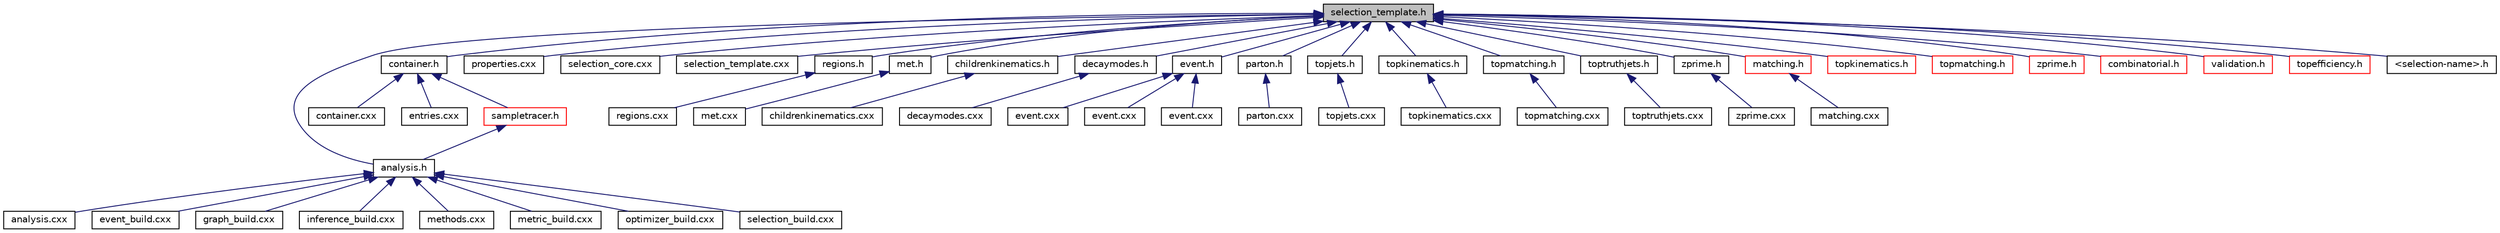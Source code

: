 digraph "selection_template.h"
{
 // INTERACTIVE_SVG=YES
 // LATEX_PDF_SIZE
  edge [fontname="Helvetica",fontsize="10",labelfontname="Helvetica",labelfontsize="10"];
  node [fontname="Helvetica",fontsize="10",shape=record];
  Node1 [label="selection_template.h",height=0.2,width=0.4,color="black", fillcolor="grey75", style="filled", fontcolor="black",tooltip=" "];
  Node1 -> Node2 [dir="back",color="midnightblue",fontsize="10",style="solid",fontname="Helvetica"];
  Node2 [label="analysis.h",height=0.2,width=0.4,color="black", fillcolor="white", style="filled",URL="$analysis_8h.html",tooltip="Defines the analysis class, the central orchestrator for physics analysis tasks."];
  Node2 -> Node3 [dir="back",color="midnightblue",fontsize="10",style="solid",fontname="Helvetica"];
  Node3 [label="analysis.cxx",height=0.2,width=0.4,color="black", fillcolor="white", style="filled",URL="$analysis_8cxx.html",tooltip=" "];
  Node2 -> Node4 [dir="back",color="midnightblue",fontsize="10",style="solid",fontname="Helvetica"];
  Node4 [label="event_build.cxx",height=0.2,width=0.4,color="black", fillcolor="white", style="filled",URL="$event__build_8cxx.html",tooltip=" "];
  Node2 -> Node5 [dir="back",color="midnightblue",fontsize="10",style="solid",fontname="Helvetica"];
  Node5 [label="graph_build.cxx",height=0.2,width=0.4,color="black", fillcolor="white", style="filled",URL="$graph__build_8cxx.html",tooltip=" "];
  Node2 -> Node6 [dir="back",color="midnightblue",fontsize="10",style="solid",fontname="Helvetica"];
  Node6 [label="inference_build.cxx",height=0.2,width=0.4,color="black", fillcolor="white", style="filled",URL="$inference__build_8cxx.html",tooltip=" "];
  Node2 -> Node7 [dir="back",color="midnightblue",fontsize="10",style="solid",fontname="Helvetica"];
  Node7 [label="methods.cxx",height=0.2,width=0.4,color="black", fillcolor="white", style="filled",URL="$methods_8cxx.html",tooltip=" "];
  Node2 -> Node8 [dir="back",color="midnightblue",fontsize="10",style="solid",fontname="Helvetica"];
  Node8 [label="metric_build.cxx",height=0.2,width=0.4,color="black", fillcolor="white", style="filled",URL="$metric__build_8cxx.html",tooltip=" "];
  Node2 -> Node9 [dir="back",color="midnightblue",fontsize="10",style="solid",fontname="Helvetica"];
  Node9 [label="optimizer_build.cxx",height=0.2,width=0.4,color="black", fillcolor="white", style="filled",URL="$optimizer__build_8cxx.html",tooltip="Implementation of model session creation and management in the analysis class."];
  Node2 -> Node10 [dir="back",color="midnightblue",fontsize="10",style="solid",fontname="Helvetica"];
  Node10 [label="selection_build.cxx",height=0.2,width=0.4,color="black", fillcolor="white", style="filled",URL="$selection__build_8cxx.html",tooltip=" "];
  Node1 -> Node11 [dir="back",color="midnightblue",fontsize="10",style="solid",fontname="Helvetica"];
  Node11 [label="container.h",height=0.2,width=0.4,color="black", fillcolor="white", style="filled",URL="$container_8h.html",tooltip=" "];
  Node11 -> Node12 [dir="back",color="midnightblue",fontsize="10",style="solid",fontname="Helvetica"];
  Node12 [label="container.cxx",height=0.2,width=0.4,color="black", fillcolor="white", style="filled",URL="$container_8cxx.html",tooltip=" "];
  Node11 -> Node13 [dir="back",color="midnightblue",fontsize="10",style="solid",fontname="Helvetica"];
  Node13 [label="entries.cxx",height=0.2,width=0.4,color="black", fillcolor="white", style="filled",URL="$entries_8cxx.html",tooltip=" "];
  Node11 -> Node14 [dir="back",color="midnightblue",fontsize="10",style="solid",fontname="Helvetica"];
  Node14 [label="sampletracer.h",height=0.2,width=0.4,color="red", fillcolor="white", style="filled",URL="$sampletracer_8h.html",tooltip=" "];
  Node14 -> Node2 [dir="back",color="midnightblue",fontsize="10",style="solid",fontname="Helvetica"];
  Node1 -> Node16 [dir="back",color="midnightblue",fontsize="10",style="solid",fontname="Helvetica"];
  Node16 [label="properties.cxx",height=0.2,width=0.4,color="black", fillcolor="white", style="filled",URL="$selection_2cxx_2properties_8cxx.html",tooltip=" "];
  Node1 -> Node17 [dir="back",color="midnightblue",fontsize="10",style="solid",fontname="Helvetica"];
  Node17 [label="selection_core.cxx",height=0.2,width=0.4,color="black", fillcolor="white", style="filled",URL="$selection__core_8cxx.html",tooltip=" "];
  Node1 -> Node18 [dir="back",color="midnightblue",fontsize="10",style="solid",fontname="Helvetica"];
  Node18 [label="selection_template.cxx",height=0.2,width=0.4,color="black", fillcolor="white", style="filled",URL="$selection__template_8cxx.html",tooltip=" "];
  Node1 -> Node19 [dir="back",color="midnightblue",fontsize="10",style="solid",fontname="Helvetica"];
  Node19 [label="regions.h",height=0.2,width=0.4,color="black", fillcolor="white", style="filled",URL="$regions_8h.html",tooltip=" "];
  Node19 -> Node20 [dir="back",color="midnightblue",fontsize="10",style="solid",fontname="Helvetica"];
  Node20 [label="regions.cxx",height=0.2,width=0.4,color="black", fillcolor="white", style="filled",URL="$regions_8cxx.html",tooltip=" "];
  Node1 -> Node21 [dir="back",color="midnightblue",fontsize="10",style="solid",fontname="Helvetica"];
  Node21 [label="met.h",height=0.2,width=0.4,color="black", fillcolor="white", style="filled",URL="$met_8h.html",tooltip=" "];
  Node21 -> Node22 [dir="back",color="midnightblue",fontsize="10",style="solid",fontname="Helvetica"];
  Node22 [label="met.cxx",height=0.2,width=0.4,color="black", fillcolor="white", style="filled",URL="$met_8cxx.html",tooltip=" "];
  Node1 -> Node23 [dir="back",color="midnightblue",fontsize="10",style="solid",fontname="Helvetica"];
  Node23 [label="childrenkinematics.h",height=0.2,width=0.4,color="black", fillcolor="white", style="filled",URL="$childrenkinematics_8h.html",tooltip=" "];
  Node23 -> Node24 [dir="back",color="midnightblue",fontsize="10",style="solid",fontname="Helvetica"];
  Node24 [label="childrenkinematics.cxx",height=0.2,width=0.4,color="black", fillcolor="white", style="filled",URL="$childrenkinematics_8cxx.html",tooltip=" "];
  Node1 -> Node25 [dir="back",color="midnightblue",fontsize="10",style="solid",fontname="Helvetica"];
  Node25 [label="decaymodes.h",height=0.2,width=0.4,color="black", fillcolor="white", style="filled",URL="$decaymodes_8h.html",tooltip=" "];
  Node25 -> Node26 [dir="back",color="midnightblue",fontsize="10",style="solid",fontname="Helvetica"];
  Node26 [label="decaymodes.cxx",height=0.2,width=0.4,color="black", fillcolor="white", style="filled",URL="$decaymodes_8cxx.html",tooltip=" "];
  Node1 -> Node27 [dir="back",color="midnightblue",fontsize="10",style="solid",fontname="Helvetica"];
  Node27 [label="event.h",height=0.2,width=0.4,color="black", fillcolor="white", style="filled",URL="$selections_2mc16_2event_2event_8h.html",tooltip=" "];
  Node27 -> Node28 [dir="back",color="midnightblue",fontsize="10",style="solid",fontname="Helvetica"];
  Node28 [label="event.cxx",height=0.2,width=0.4,color="black", fillcolor="white", style="filled",URL="$events_2bsm__4tops_2cxx_2event_8cxx.html",tooltip=" "];
  Node27 -> Node29 [dir="back",color="midnightblue",fontsize="10",style="solid",fontname="Helvetica"];
  Node29 [label="event.cxx",height=0.2,width=0.4,color="black", fillcolor="white", style="filled",URL="$events_2ssml__mc20_2cxx_2event_8cxx.html",tooltip=" "];
  Node27 -> Node30 [dir="back",color="midnightblue",fontsize="10",style="solid",fontname="Helvetica"];
  Node30 [label="event.cxx",height=0.2,width=0.4,color="black", fillcolor="white", style="filled",URL="$selections_2mc16_2event_2event_8cxx.html",tooltip=" "];
  Node1 -> Node31 [dir="back",color="midnightblue",fontsize="10",style="solid",fontname="Helvetica"];
  Node31 [label="parton.h",height=0.2,width=0.4,color="black", fillcolor="white", style="filled",URL="$parton_8h.html",tooltip=" "];
  Node31 -> Node32 [dir="back",color="midnightblue",fontsize="10",style="solid",fontname="Helvetica"];
  Node32 [label="parton.cxx",height=0.2,width=0.4,color="black", fillcolor="white", style="filled",URL="$parton_8cxx.html",tooltip=" "];
  Node1 -> Node33 [dir="back",color="midnightblue",fontsize="10",style="solid",fontname="Helvetica"];
  Node33 [label="topjets.h",height=0.2,width=0.4,color="black", fillcolor="white", style="filled",URL="$topjets_8h.html",tooltip=" "];
  Node33 -> Node34 [dir="back",color="midnightblue",fontsize="10",style="solid",fontname="Helvetica"];
  Node34 [label="topjets.cxx",height=0.2,width=0.4,color="black", fillcolor="white", style="filled",URL="$topjets_8cxx.html",tooltip=" "];
  Node1 -> Node35 [dir="back",color="midnightblue",fontsize="10",style="solid",fontname="Helvetica"];
  Node35 [label="topkinematics.h",height=0.2,width=0.4,color="black", fillcolor="white", style="filled",URL="$mc16_2topkinematics_2topkinematics_8h.html",tooltip=" "];
  Node35 -> Node36 [dir="back",color="midnightblue",fontsize="10",style="solid",fontname="Helvetica"];
  Node36 [label="topkinematics.cxx",height=0.2,width=0.4,color="black", fillcolor="white", style="filled",URL="$mc16_2topkinematics_2topkinematics_8cxx.html",tooltip=" "];
  Node1 -> Node37 [dir="back",color="midnightblue",fontsize="10",style="solid",fontname="Helvetica"];
  Node37 [label="topmatching.h",height=0.2,width=0.4,color="black", fillcolor="white", style="filled",URL="$mc16_2topmatching_2topmatching_8h.html",tooltip=" "];
  Node37 -> Node38 [dir="back",color="midnightblue",fontsize="10",style="solid",fontname="Helvetica"];
  Node38 [label="topmatching.cxx",height=0.2,width=0.4,color="black", fillcolor="white", style="filled",URL="$mc16_2topmatching_2topmatching_8cxx.html",tooltip=" "];
  Node1 -> Node39 [dir="back",color="midnightblue",fontsize="10",style="solid",fontname="Helvetica"];
  Node39 [label="toptruthjets.h",height=0.2,width=0.4,color="black", fillcolor="white", style="filled",URL="$toptruthjets_8h.html",tooltip=" "];
  Node39 -> Node40 [dir="back",color="midnightblue",fontsize="10",style="solid",fontname="Helvetica"];
  Node40 [label="toptruthjets.cxx",height=0.2,width=0.4,color="black", fillcolor="white", style="filled",URL="$toptruthjets_8cxx.html",tooltip=" "];
  Node1 -> Node41 [dir="back",color="midnightblue",fontsize="10",style="solid",fontname="Helvetica"];
  Node41 [label="zprime.h",height=0.2,width=0.4,color="black", fillcolor="white", style="filled",URL="$mc16_2zprime_2zprime_8h.html",tooltip=" "];
  Node41 -> Node42 [dir="back",color="midnightblue",fontsize="10",style="solid",fontname="Helvetica"];
  Node42 [label="zprime.cxx",height=0.2,width=0.4,color="black", fillcolor="white", style="filled",URL="$mc16_2zprime_2zprime_8cxx.html",tooltip=" "];
  Node1 -> Node43 [dir="back",color="midnightblue",fontsize="10",style="solid",fontname="Helvetica"];
  Node43 [label="matching.h",height=0.2,width=0.4,color="red", fillcolor="white", style="filled",URL="$matching_8h.html",tooltip=" "];
  Node43 -> Node44 [dir="back",color="midnightblue",fontsize="10",style="solid",fontname="Helvetica"];
  Node44 [label="matching.cxx",height=0.2,width=0.4,color="black", fillcolor="white", style="filled",URL="$matching_8cxx.html",tooltip=" "];
  Node1 -> Node48 [dir="back",color="midnightblue",fontsize="10",style="solid",fontname="Helvetica"];
  Node48 [label="topkinematics.h",height=0.2,width=0.4,color="red", fillcolor="white", style="filled",URL="$mc20_2topkinematics_2topkinematics_8h.html",tooltip=" "];
  Node1 -> Node50 [dir="back",color="midnightblue",fontsize="10",style="solid",fontname="Helvetica"];
  Node50 [label="topmatching.h",height=0.2,width=0.4,color="red", fillcolor="white", style="filled",URL="$mc20_2topmatching_2topmatching_8h.html",tooltip=" "];
  Node1 -> Node52 [dir="back",color="midnightblue",fontsize="10",style="solid",fontname="Helvetica"];
  Node52 [label="zprime.h",height=0.2,width=0.4,color="red", fillcolor="white", style="filled",URL="$mc20_2zprime_2zprime_8h.html",tooltip=" "];
  Node1 -> Node54 [dir="back",color="midnightblue",fontsize="10",style="solid",fontname="Helvetica"];
  Node54 [label="combinatorial.h",height=0.2,width=0.4,color="red", fillcolor="white", style="filled",URL="$combinatorial_8h.html",tooltip=" "];
  Node1 -> Node56 [dir="back",color="midnightblue",fontsize="10",style="solid",fontname="Helvetica"];
  Node56 [label="validation.h",height=0.2,width=0.4,color="red", fillcolor="white", style="filled",URL="$validation_8h.html",tooltip=" "];
  Node1 -> Node58 [dir="back",color="midnightblue",fontsize="10",style="solid",fontname="Helvetica"];
  Node58 [label="topefficiency.h",height=0.2,width=0.4,color="red", fillcolor="white", style="filled",URL="$topefficiency_8h.html",tooltip="Top efficiency selection class."];
  Node1 -> Node60 [dir="back",color="midnightblue",fontsize="10",style="solid",fontname="Helvetica"];
  Node60 [label="\<selection-name\>.h",height=0.2,width=0.4,color="black", fillcolor="white", style="filled",URL="$_3selection-name_4_8h.html",tooltip=" "];
}
